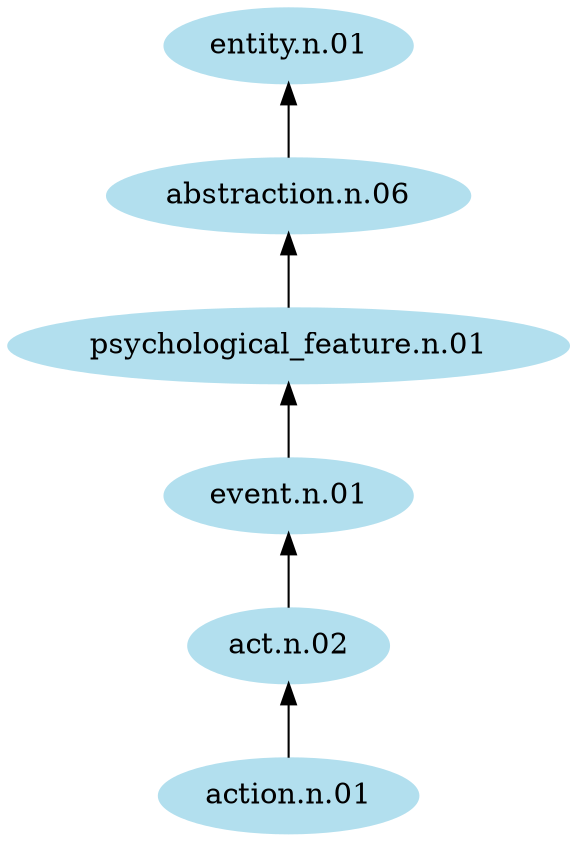digraph unix {
	node [color=lightblue2 style=filled]
	rankdir=BT
	"action.n.01" -> "act.n.02"
	"act.n.02" -> "event.n.01"
	"event.n.01" -> "psychological_feature.n.01"
	"psychological_feature.n.01" -> "abstraction.n.06"
	"abstraction.n.06" -> "entity.n.01"
}
